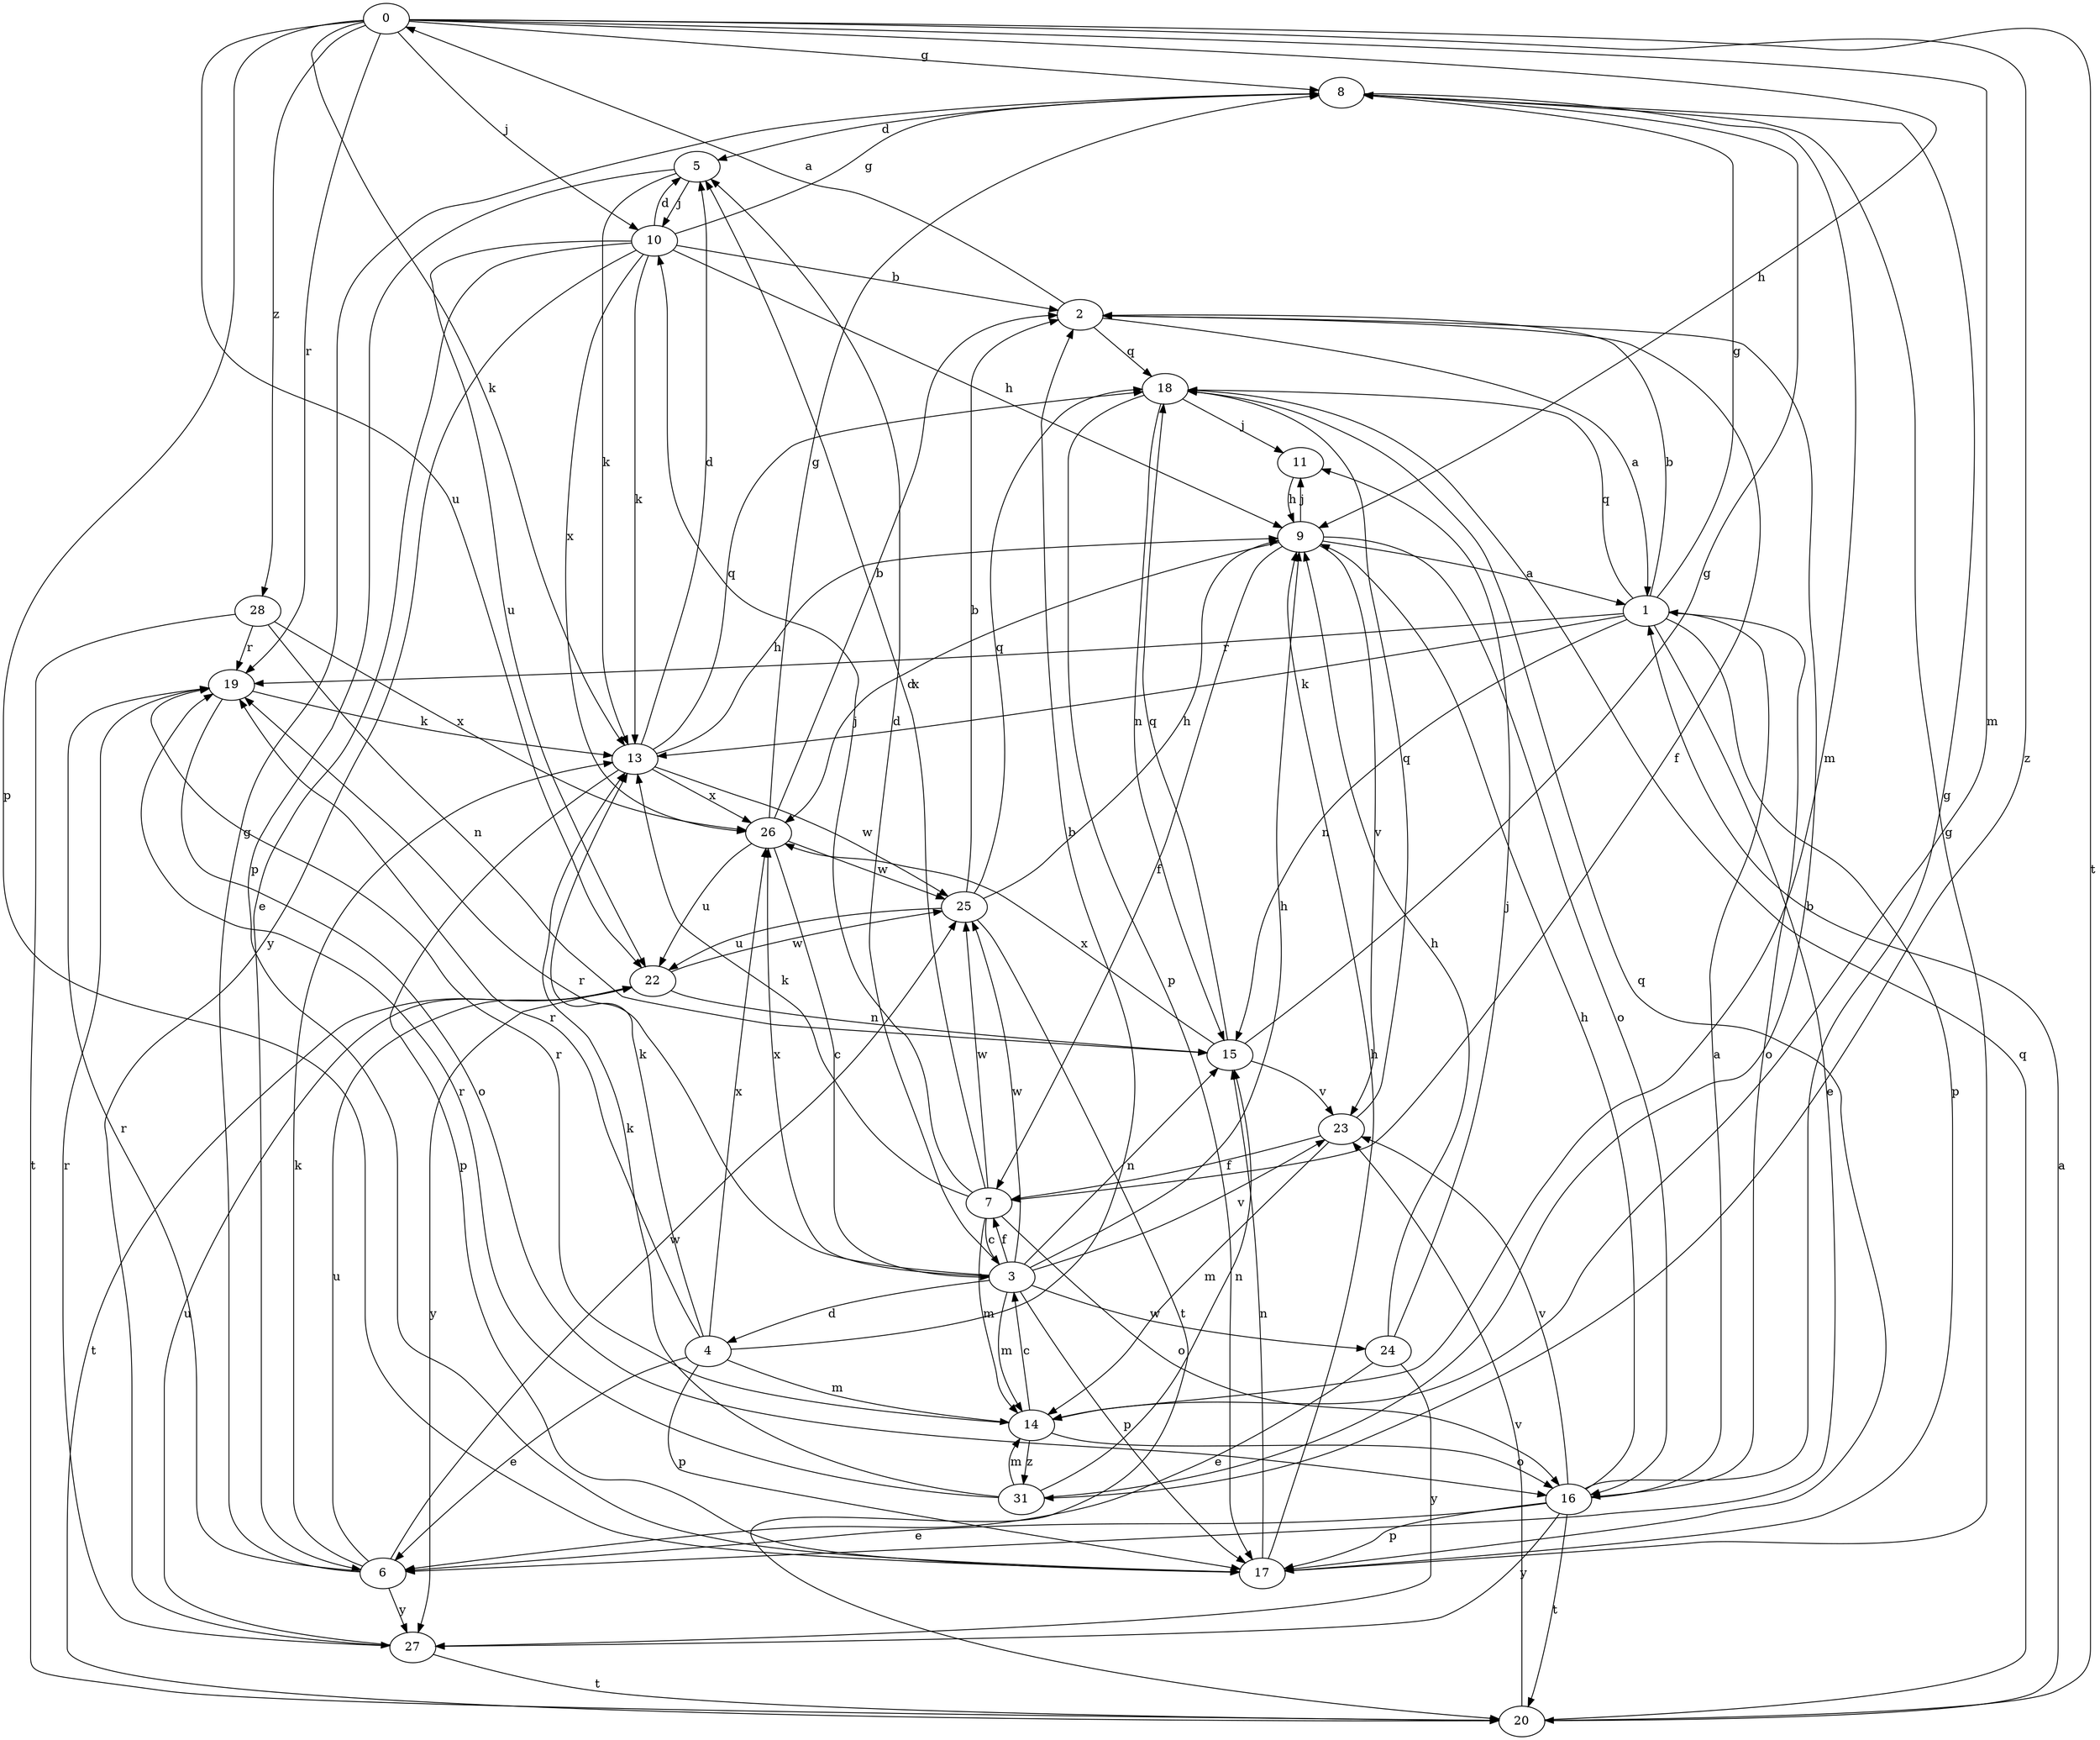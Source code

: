 strict digraph  {
0;
1;
2;
3;
4;
5;
6;
7;
8;
9;
10;
11;
13;
14;
15;
16;
17;
18;
19;
20;
22;
23;
24;
25;
26;
27;
28;
31;
0 -> 8  [label=g];
0 -> 9  [label=h];
0 -> 10  [label=j];
0 -> 13  [label=k];
0 -> 14  [label=m];
0 -> 17  [label=p];
0 -> 19  [label=r];
0 -> 20  [label=t];
0 -> 22  [label=u];
0 -> 28  [label=z];
0 -> 31  [label=z];
1 -> 2  [label=b];
1 -> 6  [label=e];
1 -> 8  [label=g];
1 -> 13  [label=k];
1 -> 15  [label=n];
1 -> 16  [label=o];
1 -> 17  [label=p];
1 -> 18  [label=q];
1 -> 19  [label=r];
2 -> 0  [label=a];
2 -> 1  [label=a];
2 -> 7  [label=f];
2 -> 18  [label=q];
3 -> 4  [label=d];
3 -> 5  [label=d];
3 -> 7  [label=f];
3 -> 9  [label=h];
3 -> 14  [label=m];
3 -> 15  [label=n];
3 -> 17  [label=p];
3 -> 19  [label=r];
3 -> 23  [label=v];
3 -> 24  [label=w];
3 -> 25  [label=w];
3 -> 26  [label=x];
4 -> 2  [label=b];
4 -> 6  [label=e];
4 -> 13  [label=k];
4 -> 14  [label=m];
4 -> 17  [label=p];
4 -> 19  [label=r];
4 -> 26  [label=x];
5 -> 10  [label=j];
5 -> 13  [label=k];
5 -> 17  [label=p];
6 -> 8  [label=g];
6 -> 13  [label=k];
6 -> 19  [label=r];
6 -> 22  [label=u];
6 -> 25  [label=w];
6 -> 27  [label=y];
7 -> 3  [label=c];
7 -> 5  [label=d];
7 -> 10  [label=j];
7 -> 13  [label=k];
7 -> 14  [label=m];
7 -> 16  [label=o];
7 -> 25  [label=w];
8 -> 5  [label=d];
8 -> 14  [label=m];
9 -> 1  [label=a];
9 -> 7  [label=f];
9 -> 11  [label=j];
9 -> 16  [label=o];
9 -> 23  [label=v];
9 -> 26  [label=x];
10 -> 2  [label=b];
10 -> 5  [label=d];
10 -> 6  [label=e];
10 -> 8  [label=g];
10 -> 9  [label=h];
10 -> 13  [label=k];
10 -> 22  [label=u];
10 -> 26  [label=x];
10 -> 27  [label=y];
11 -> 9  [label=h];
13 -> 5  [label=d];
13 -> 9  [label=h];
13 -> 17  [label=p];
13 -> 18  [label=q];
13 -> 25  [label=w];
13 -> 26  [label=x];
14 -> 3  [label=c];
14 -> 16  [label=o];
14 -> 19  [label=r];
14 -> 31  [label=z];
15 -> 8  [label=g];
15 -> 18  [label=q];
15 -> 23  [label=v];
15 -> 26  [label=x];
16 -> 1  [label=a];
16 -> 6  [label=e];
16 -> 8  [label=g];
16 -> 9  [label=h];
16 -> 17  [label=p];
16 -> 20  [label=t];
16 -> 23  [label=v];
16 -> 27  [label=y];
17 -> 8  [label=g];
17 -> 9  [label=h];
17 -> 15  [label=n];
17 -> 18  [label=q];
18 -> 11  [label=j];
18 -> 15  [label=n];
18 -> 17  [label=p];
19 -> 13  [label=k];
19 -> 16  [label=o];
20 -> 1  [label=a];
20 -> 18  [label=q];
20 -> 23  [label=v];
22 -> 15  [label=n];
22 -> 20  [label=t];
22 -> 25  [label=w];
22 -> 27  [label=y];
23 -> 7  [label=f];
23 -> 14  [label=m];
23 -> 18  [label=q];
24 -> 6  [label=e];
24 -> 9  [label=h];
24 -> 11  [label=j];
24 -> 27  [label=y];
25 -> 2  [label=b];
25 -> 9  [label=h];
25 -> 18  [label=q];
25 -> 20  [label=t];
25 -> 22  [label=u];
26 -> 2  [label=b];
26 -> 3  [label=c];
26 -> 8  [label=g];
26 -> 22  [label=u];
26 -> 25  [label=w];
27 -> 19  [label=r];
27 -> 20  [label=t];
27 -> 22  [label=u];
28 -> 15  [label=n];
28 -> 19  [label=r];
28 -> 20  [label=t];
28 -> 26  [label=x];
31 -> 2  [label=b];
31 -> 13  [label=k];
31 -> 14  [label=m];
31 -> 15  [label=n];
31 -> 19  [label=r];
}
